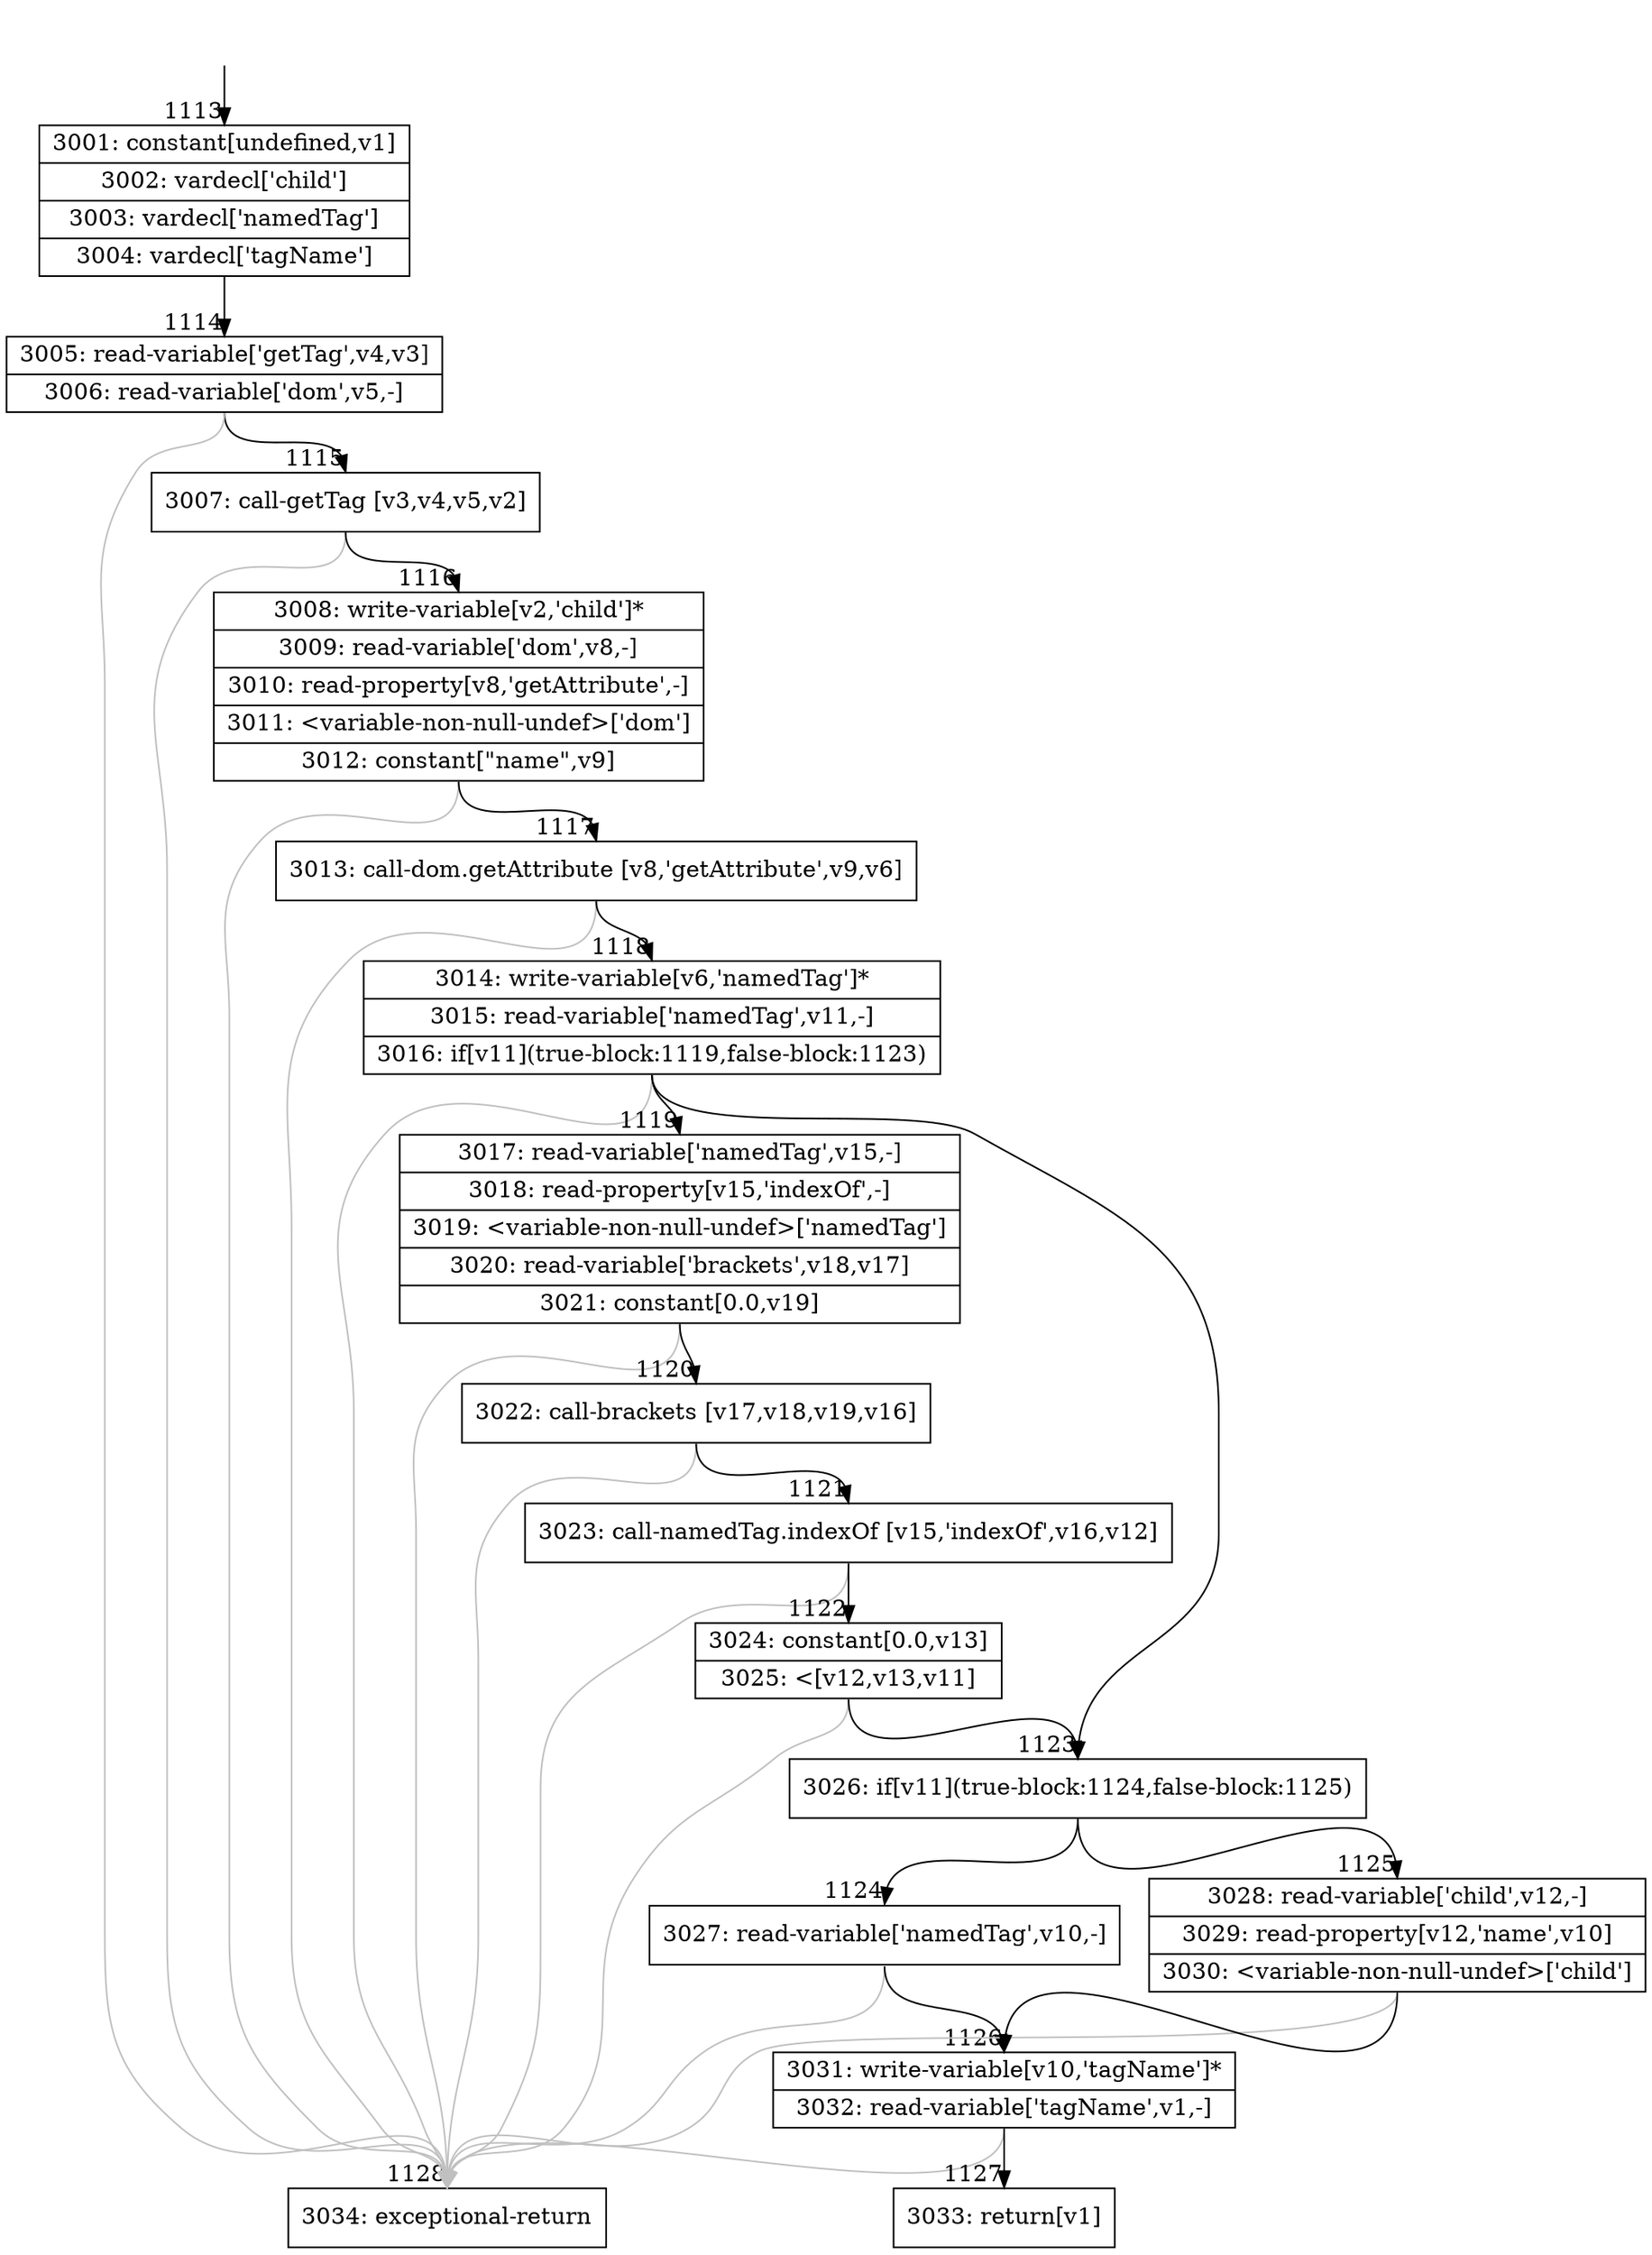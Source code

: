digraph {
rankdir="TD"
BB_entry84[shape=none,label=""];
BB_entry84 -> BB1113 [tailport=s, headport=n, headlabel="    1113"]
BB1113 [shape=record label="{3001: constant[undefined,v1]|3002: vardecl['child']|3003: vardecl['namedTag']|3004: vardecl['tagName']}" ] 
BB1113 -> BB1114 [tailport=s, headport=n, headlabel="      1114"]
BB1114 [shape=record label="{3005: read-variable['getTag',v4,v3]|3006: read-variable['dom',v5,-]}" ] 
BB1114 -> BB1115 [tailport=s, headport=n, headlabel="      1115"]
BB1114 -> BB1128 [tailport=s, headport=n, color=gray, headlabel="      1128"]
BB1115 [shape=record label="{3007: call-getTag [v3,v4,v5,v2]}" ] 
BB1115 -> BB1116 [tailport=s, headport=n, headlabel="      1116"]
BB1115 -> BB1128 [tailport=s, headport=n, color=gray]
BB1116 [shape=record label="{3008: write-variable[v2,'child']*|3009: read-variable['dom',v8,-]|3010: read-property[v8,'getAttribute',-]|3011: \<variable-non-null-undef\>['dom']|3012: constant[\"name\",v9]}" ] 
BB1116 -> BB1117 [tailport=s, headport=n, headlabel="      1117"]
BB1116 -> BB1128 [tailport=s, headport=n, color=gray]
BB1117 [shape=record label="{3013: call-dom.getAttribute [v8,'getAttribute',v9,v6]}" ] 
BB1117 -> BB1118 [tailport=s, headport=n, headlabel="      1118"]
BB1117 -> BB1128 [tailport=s, headport=n, color=gray]
BB1118 [shape=record label="{3014: write-variable[v6,'namedTag']*|3015: read-variable['namedTag',v11,-]|3016: if[v11](true-block:1119,false-block:1123)}" ] 
BB1118 -> BB1123 [tailport=s, headport=n, headlabel="      1123"]
BB1118 -> BB1119 [tailport=s, headport=n, headlabel="      1119"]
BB1118 -> BB1128 [tailport=s, headport=n, color=gray]
BB1119 [shape=record label="{3017: read-variable['namedTag',v15,-]|3018: read-property[v15,'indexOf',-]|3019: \<variable-non-null-undef\>['namedTag']|3020: read-variable['brackets',v18,v17]|3021: constant[0.0,v19]}" ] 
BB1119 -> BB1120 [tailport=s, headport=n, headlabel="      1120"]
BB1119 -> BB1128 [tailport=s, headport=n, color=gray]
BB1120 [shape=record label="{3022: call-brackets [v17,v18,v19,v16]}" ] 
BB1120 -> BB1121 [tailport=s, headport=n, headlabel="      1121"]
BB1120 -> BB1128 [tailport=s, headport=n, color=gray]
BB1121 [shape=record label="{3023: call-namedTag.indexOf [v15,'indexOf',v16,v12]}" ] 
BB1121 -> BB1122 [tailport=s, headport=n, headlabel="      1122"]
BB1121 -> BB1128 [tailport=s, headport=n, color=gray]
BB1122 [shape=record label="{3024: constant[0.0,v13]|3025: \<[v12,v13,v11]}" ] 
BB1122 -> BB1123 [tailport=s, headport=n]
BB1122 -> BB1128 [tailport=s, headport=n, color=gray]
BB1123 [shape=record label="{3026: if[v11](true-block:1124,false-block:1125)}" ] 
BB1123 -> BB1124 [tailport=s, headport=n, headlabel="      1124"]
BB1123 -> BB1125 [tailport=s, headport=n, headlabel="      1125"]
BB1124 [shape=record label="{3027: read-variable['namedTag',v10,-]}" ] 
BB1124 -> BB1126 [tailport=s, headport=n, headlabel="      1126"]
BB1124 -> BB1128 [tailport=s, headport=n, color=gray]
BB1125 [shape=record label="{3028: read-variable['child',v12,-]|3029: read-property[v12,'name',v10]|3030: \<variable-non-null-undef\>['child']}" ] 
BB1125 -> BB1126 [tailport=s, headport=n]
BB1125 -> BB1128 [tailport=s, headport=n, color=gray]
BB1126 [shape=record label="{3031: write-variable[v10,'tagName']*|3032: read-variable['tagName',v1,-]}" ] 
BB1126 -> BB1127 [tailport=s, headport=n, headlabel="      1127"]
BB1126 -> BB1128 [tailport=s, headport=n, color=gray]
BB1127 [shape=record label="{3033: return[v1]}" ] 
BB1128 [shape=record label="{3034: exceptional-return}" ] 
//#$~ 976
}
